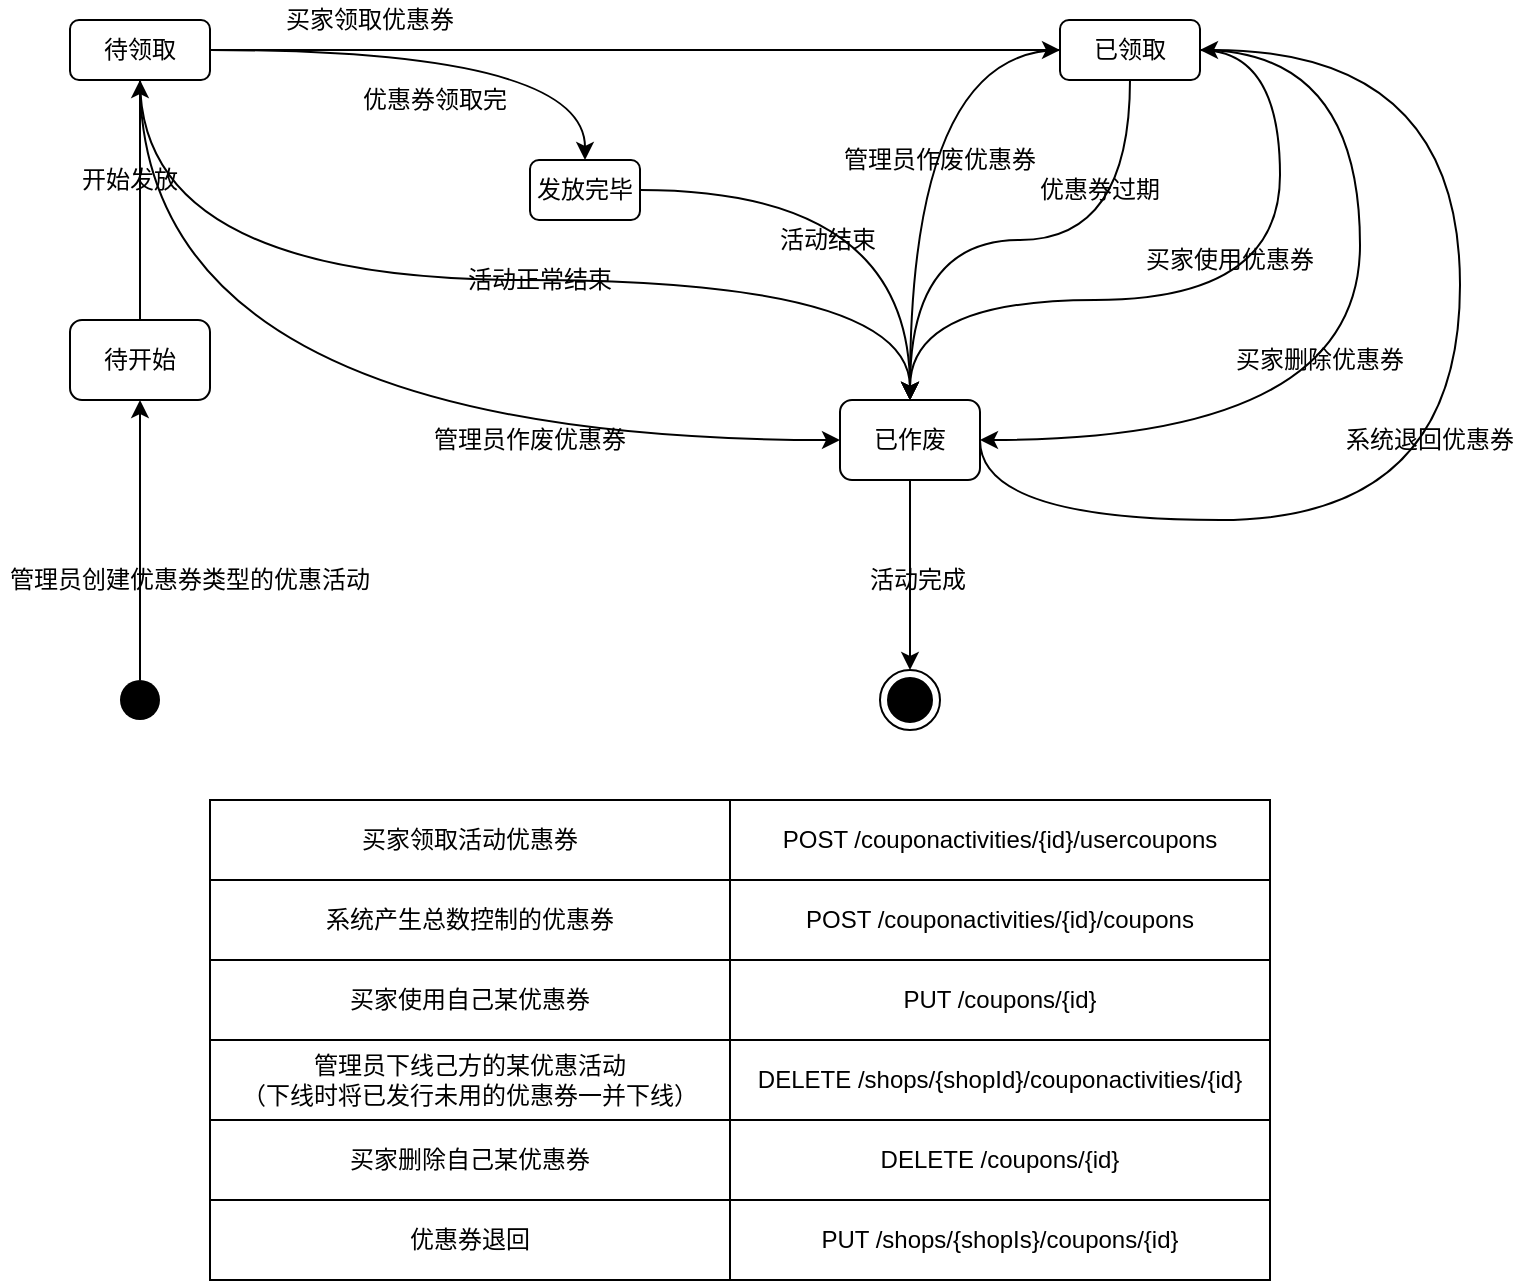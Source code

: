 <mxfile version="13.8.8" type="github">
  <diagram id="cqVpOprsvtlKxC6XqVb4" name="Page-1">
    <mxGraphModel dx="1384" dy="699" grid="1" gridSize="10" guides="1" tooltips="1" connect="1" arrows="1" fold="1" page="1" pageScale="1" pageWidth="827" pageHeight="1169" math="0" shadow="0">
      <root>
        <mxCell id="0" />
        <mxCell id="1" parent="0" />
        <mxCell id="soeZrFhk4SD7_P7--zws-29" style="edgeStyle=orthogonalEdgeStyle;curved=1;rounded=0;orthogonalLoop=1;jettySize=auto;html=1;exitX=0.5;exitY=0;exitDx=0;exitDy=0;entryX=0.5;entryY=1;entryDx=0;entryDy=0;" edge="1" parent="1" source="soeZrFhk4SD7_P7--zws-1" target="soeZrFhk4SD7_P7--zws-2">
          <mxGeometry relative="1" as="geometry" />
        </mxCell>
        <mxCell id="soeZrFhk4SD7_P7--zws-1" value="" style="ellipse;fillColor=#000000;strokeColor=none;" vertex="1" parent="1">
          <mxGeometry x="70" y="560" width="20" height="20" as="geometry" />
        </mxCell>
        <mxCell id="soeZrFhk4SD7_P7--zws-6" style="edgeStyle=orthogonalEdgeStyle;rounded=0;orthogonalLoop=1;jettySize=auto;html=1;exitX=0.5;exitY=0;exitDx=0;exitDy=0;" edge="1" parent="1" source="soeZrFhk4SD7_P7--zws-2" target="soeZrFhk4SD7_P7--zws-5">
          <mxGeometry relative="1" as="geometry" />
        </mxCell>
        <mxCell id="soeZrFhk4SD7_P7--zws-2" value="待开始" style="rounded=1;whiteSpace=wrap;html=1;" vertex="1" parent="1">
          <mxGeometry x="45" y="380" width="70" height="40" as="geometry" />
        </mxCell>
        <mxCell id="soeZrFhk4SD7_P7--zws-4" value="管理员创建优惠券类型的优惠活动" style="text;html=1;strokeColor=none;fillColor=none;align=center;verticalAlign=middle;whiteSpace=wrap;rounded=0;" vertex="1" parent="1">
          <mxGeometry x="10" y="500" width="190" height="20" as="geometry" />
        </mxCell>
        <mxCell id="soeZrFhk4SD7_P7--zws-30" style="edgeStyle=orthogonalEdgeStyle;curved=1;rounded=0;orthogonalLoop=1;jettySize=auto;html=1;exitX=1;exitY=0.5;exitDx=0;exitDy=0;" edge="1" parent="1" source="soeZrFhk4SD7_P7--zws-5" target="soeZrFhk4SD7_P7--zws-9">
          <mxGeometry relative="1" as="geometry" />
        </mxCell>
        <mxCell id="soeZrFhk4SD7_P7--zws-39" style="edgeStyle=orthogonalEdgeStyle;curved=1;rounded=0;orthogonalLoop=1;jettySize=auto;html=1;exitX=1;exitY=0.5;exitDx=0;exitDy=0;entryX=0.5;entryY=0;entryDx=0;entryDy=0;" edge="1" parent="1" source="soeZrFhk4SD7_P7--zws-5" target="soeZrFhk4SD7_P7--zws-12">
          <mxGeometry relative="1" as="geometry" />
        </mxCell>
        <mxCell id="soeZrFhk4SD7_P7--zws-44" style="edgeStyle=orthogonalEdgeStyle;curved=1;rounded=0;orthogonalLoop=1;jettySize=auto;html=1;exitX=0.5;exitY=1;exitDx=0;exitDy=0;entryX=0;entryY=0.5;entryDx=0;entryDy=0;" edge="1" parent="1" source="soeZrFhk4SD7_P7--zws-5" target="soeZrFhk4SD7_P7--zws-16">
          <mxGeometry relative="1" as="geometry" />
        </mxCell>
        <mxCell id="soeZrFhk4SD7_P7--zws-47" style="edgeStyle=orthogonalEdgeStyle;curved=1;rounded=0;orthogonalLoop=1;jettySize=auto;html=1;exitX=0.5;exitY=1;exitDx=0;exitDy=0;entryX=0.5;entryY=0;entryDx=0;entryDy=0;" edge="1" parent="1" source="soeZrFhk4SD7_P7--zws-5" target="soeZrFhk4SD7_P7--zws-16">
          <mxGeometry relative="1" as="geometry">
            <Array as="points">
              <mxPoint x="80" y="360" />
              <mxPoint x="465" y="360" />
            </Array>
          </mxGeometry>
        </mxCell>
        <mxCell id="soeZrFhk4SD7_P7--zws-5" value="待领取" style="rounded=1;whiteSpace=wrap;html=1;" vertex="1" parent="1">
          <mxGeometry x="45" y="230" width="70" height="30" as="geometry" />
        </mxCell>
        <mxCell id="soeZrFhk4SD7_P7--zws-50" style="edgeStyle=orthogonalEdgeStyle;curved=1;rounded=0;orthogonalLoop=1;jettySize=auto;html=1;exitX=0;exitY=0.5;exitDx=0;exitDy=0;entryX=0.5;entryY=0;entryDx=0;entryDy=0;" edge="1" parent="1" source="soeZrFhk4SD7_P7--zws-9" target="soeZrFhk4SD7_P7--zws-16">
          <mxGeometry relative="1" as="geometry" />
        </mxCell>
        <mxCell id="soeZrFhk4SD7_P7--zws-51" style="edgeStyle=orthogonalEdgeStyle;curved=1;rounded=0;orthogonalLoop=1;jettySize=auto;html=1;exitX=0.5;exitY=1;exitDx=0;exitDy=0;entryX=0.5;entryY=0;entryDx=0;entryDy=0;" edge="1" parent="1" source="soeZrFhk4SD7_P7--zws-9" target="soeZrFhk4SD7_P7--zws-16">
          <mxGeometry relative="1" as="geometry" />
        </mxCell>
        <mxCell id="soeZrFhk4SD7_P7--zws-53" style="edgeStyle=orthogonalEdgeStyle;curved=1;rounded=0;orthogonalLoop=1;jettySize=auto;html=1;exitX=1;exitY=0.5;exitDx=0;exitDy=0;entryX=0.5;entryY=0;entryDx=0;entryDy=0;" edge="1" parent="1" source="soeZrFhk4SD7_P7--zws-9" target="soeZrFhk4SD7_P7--zws-16">
          <mxGeometry relative="1" as="geometry">
            <Array as="points">
              <mxPoint x="650" y="245" />
              <mxPoint x="650" y="370" />
              <mxPoint x="465" y="370" />
            </Array>
          </mxGeometry>
        </mxCell>
        <mxCell id="soeZrFhk4SD7_P7--zws-57" style="edgeStyle=orthogonalEdgeStyle;curved=1;rounded=0;orthogonalLoop=1;jettySize=auto;html=1;exitX=1;exitY=0.5;exitDx=0;exitDy=0;entryX=1;entryY=0.5;entryDx=0;entryDy=0;" edge="1" parent="1" source="soeZrFhk4SD7_P7--zws-9" target="soeZrFhk4SD7_P7--zws-16">
          <mxGeometry relative="1" as="geometry">
            <Array as="points">
              <mxPoint x="690" y="245" />
              <mxPoint x="690" y="440" />
            </Array>
          </mxGeometry>
        </mxCell>
        <mxCell id="soeZrFhk4SD7_P7--zws-9" value="已领取" style="rounded=1;whiteSpace=wrap;html=1;" vertex="1" parent="1">
          <mxGeometry x="540" y="230" width="70" height="30" as="geometry" />
        </mxCell>
        <mxCell id="soeZrFhk4SD7_P7--zws-11" value="买家领取优惠券" style="text;html=1;strokeColor=none;fillColor=none;align=center;verticalAlign=middle;whiteSpace=wrap;rounded=0;" vertex="1" parent="1">
          <mxGeometry x="140" y="220" width="110" height="20" as="geometry" />
        </mxCell>
        <mxCell id="soeZrFhk4SD7_P7--zws-49" style="edgeStyle=orthogonalEdgeStyle;curved=1;rounded=0;orthogonalLoop=1;jettySize=auto;html=1;exitX=1;exitY=0.5;exitDx=0;exitDy=0;" edge="1" parent="1" source="soeZrFhk4SD7_P7--zws-12" target="soeZrFhk4SD7_P7--zws-16">
          <mxGeometry relative="1" as="geometry" />
        </mxCell>
        <mxCell id="soeZrFhk4SD7_P7--zws-12" value="发放完毕" style="rounded=1;whiteSpace=wrap;html=1;" vertex="1" parent="1">
          <mxGeometry x="275" y="300" width="55" height="30" as="geometry" />
        </mxCell>
        <mxCell id="soeZrFhk4SD7_P7--zws-15" value="优惠券领取完" style="text;html=1;strokeColor=none;fillColor=none;align=center;verticalAlign=middle;whiteSpace=wrap;rounded=0;" vertex="1" parent="1">
          <mxGeometry x="175" y="260" width="105" height="20" as="geometry" />
        </mxCell>
        <mxCell id="soeZrFhk4SD7_P7--zws-36" style="edgeStyle=orthogonalEdgeStyle;curved=1;rounded=0;orthogonalLoop=1;jettySize=auto;html=1;exitX=0.5;exitY=1;exitDx=0;exitDy=0;entryX=0.5;entryY=0;entryDx=0;entryDy=0;" edge="1" parent="1" source="soeZrFhk4SD7_P7--zws-16" target="soeZrFhk4SD7_P7--zws-17">
          <mxGeometry relative="1" as="geometry" />
        </mxCell>
        <mxCell id="soeZrFhk4SD7_P7--zws-59" style="edgeStyle=orthogonalEdgeStyle;curved=1;rounded=0;orthogonalLoop=1;jettySize=auto;html=1;exitX=1;exitY=0.5;exitDx=0;exitDy=0;entryX=1;entryY=0.5;entryDx=0;entryDy=0;" edge="1" parent="1" source="soeZrFhk4SD7_P7--zws-16" target="soeZrFhk4SD7_P7--zws-9">
          <mxGeometry relative="1" as="geometry">
            <Array as="points">
              <mxPoint x="500" y="480" />
              <mxPoint x="740" y="480" />
              <mxPoint x="740" y="245" />
            </Array>
          </mxGeometry>
        </mxCell>
        <mxCell id="soeZrFhk4SD7_P7--zws-16" value="已作废" style="rounded=1;whiteSpace=wrap;html=1;" vertex="1" parent="1">
          <mxGeometry x="430" y="420" width="70" height="40" as="geometry" />
        </mxCell>
        <mxCell id="soeZrFhk4SD7_P7--zws-17" value="" style="ellipse;html=1;shape=endState;fillColor=#000000;strokeColor=#000000;" vertex="1" parent="1">
          <mxGeometry x="450" y="555" width="30" height="30" as="geometry" />
        </mxCell>
        <mxCell id="soeZrFhk4SD7_P7--zws-19" value="活动完成" style="text;html=1;strokeColor=none;fillColor=none;align=center;verticalAlign=middle;whiteSpace=wrap;rounded=0;" vertex="1" parent="1">
          <mxGeometry x="444" y="500" width="50" height="20" as="geometry" />
        </mxCell>
        <mxCell id="soeZrFhk4SD7_P7--zws-21" value="活动结束" style="text;html=1;strokeColor=none;fillColor=none;align=center;verticalAlign=middle;whiteSpace=wrap;rounded=0;" vertex="1" parent="1">
          <mxGeometry x="394" y="330" width="60" height="20" as="geometry" />
        </mxCell>
        <mxCell id="soeZrFhk4SD7_P7--zws-23" value="系统退回优惠券" style="text;html=1;strokeColor=none;fillColor=none;align=center;verticalAlign=middle;whiteSpace=wrap;rounded=0;" vertex="1" parent="1">
          <mxGeometry x="680" y="430" width="90" height="20" as="geometry" />
        </mxCell>
        <mxCell id="soeZrFhk4SD7_P7--zws-26" value="管理员作废优惠券" style="text;html=1;strokeColor=none;fillColor=none;align=center;verticalAlign=middle;whiteSpace=wrap;rounded=0;" vertex="1" parent="1">
          <mxGeometry x="430" y="290" width="100" height="20" as="geometry" />
        </mxCell>
        <mxCell id="soeZrFhk4SD7_P7--zws-32" value="开始发放" style="text;html=1;strokeColor=none;fillColor=none;align=center;verticalAlign=middle;whiteSpace=wrap;rounded=0;" vertex="1" parent="1">
          <mxGeometry x="30" y="300" width="90" height="20" as="geometry" />
        </mxCell>
        <mxCell id="soeZrFhk4SD7_P7--zws-38" value="管理员作废优惠券" style="text;html=1;strokeColor=none;fillColor=none;align=center;verticalAlign=middle;whiteSpace=wrap;rounded=0;" vertex="1" parent="1">
          <mxGeometry x="220" y="430" width="110" height="20" as="geometry" />
        </mxCell>
        <mxCell id="soeZrFhk4SD7_P7--zws-48" value="活动正常结束" style="text;html=1;strokeColor=none;fillColor=none;align=center;verticalAlign=middle;whiteSpace=wrap;rounded=0;" vertex="1" parent="1">
          <mxGeometry x="240" y="350" width="80" height="20" as="geometry" />
        </mxCell>
        <mxCell id="soeZrFhk4SD7_P7--zws-52" value="优惠券过期" style="text;html=1;strokeColor=none;fillColor=none;align=center;verticalAlign=middle;whiteSpace=wrap;rounded=0;" vertex="1" parent="1">
          <mxGeometry x="520" y="305" width="80" height="20" as="geometry" />
        </mxCell>
        <mxCell id="soeZrFhk4SD7_P7--zws-54" value="买家使用优惠券" style="text;html=1;strokeColor=none;fillColor=none;align=center;verticalAlign=middle;whiteSpace=wrap;rounded=0;" vertex="1" parent="1">
          <mxGeometry x="570" y="340" width="110" height="20" as="geometry" />
        </mxCell>
        <mxCell id="soeZrFhk4SD7_P7--zws-58" value="买家删除优惠券" style="text;html=1;strokeColor=none;fillColor=none;align=center;verticalAlign=middle;whiteSpace=wrap;rounded=0;" vertex="1" parent="1">
          <mxGeometry x="620" y="390" width="100" height="20" as="geometry" />
        </mxCell>
        <mxCell id="soeZrFhk4SD7_P7--zws-63" value="" style="shape=table;html=1;whiteSpace=wrap;startSize=0;container=1;collapsible=0;childLayout=tableLayout;" vertex="1" parent="1">
          <mxGeometry x="115" y="620" width="530" height="240" as="geometry" />
        </mxCell>
        <mxCell id="soeZrFhk4SD7_P7--zws-64" value="" style="shape=partialRectangle;html=1;whiteSpace=wrap;collapsible=0;dropTarget=0;pointerEvents=0;fillColor=none;top=0;left=0;bottom=0;right=0;points=[[0,0.5],[1,0.5]];portConstraint=eastwest;" vertex="1" parent="soeZrFhk4SD7_P7--zws-63">
          <mxGeometry width="530" height="40" as="geometry" />
        </mxCell>
        <mxCell id="soeZrFhk4SD7_P7--zws-65" value="买家领取活动优惠券" style="shape=partialRectangle;html=1;whiteSpace=wrap;connectable=0;overflow=hidden;fillColor=none;top=0;left=0;bottom=0;right=0;" vertex="1" parent="soeZrFhk4SD7_P7--zws-64">
          <mxGeometry width="260" height="40" as="geometry" />
        </mxCell>
        <mxCell id="soeZrFhk4SD7_P7--zws-66" value="POST /couponactivities/{id}/usercoupons" style="shape=partialRectangle;html=1;whiteSpace=wrap;connectable=0;overflow=hidden;fillColor=none;top=0;left=0;bottom=0;right=0;" vertex="1" parent="soeZrFhk4SD7_P7--zws-64">
          <mxGeometry x="260" width="270" height="40" as="geometry" />
        </mxCell>
        <mxCell id="soeZrFhk4SD7_P7--zws-67" value="" style="shape=partialRectangle;html=1;whiteSpace=wrap;collapsible=0;dropTarget=0;pointerEvents=0;fillColor=none;top=0;left=0;bottom=0;right=0;points=[[0,0.5],[1,0.5]];portConstraint=eastwest;" vertex="1" parent="soeZrFhk4SD7_P7--zws-63">
          <mxGeometry y="40" width="530" height="40" as="geometry" />
        </mxCell>
        <mxCell id="soeZrFhk4SD7_P7--zws-68" value="系统产生总数控制的优惠券" style="shape=partialRectangle;html=1;whiteSpace=wrap;connectable=0;overflow=hidden;fillColor=none;top=0;left=0;bottom=0;right=0;" vertex="1" parent="soeZrFhk4SD7_P7--zws-67">
          <mxGeometry width="260" height="40" as="geometry" />
        </mxCell>
        <mxCell id="soeZrFhk4SD7_P7--zws-69" value="POST /couponactivities/{id}/coupons" style="shape=partialRectangle;html=1;whiteSpace=wrap;connectable=0;overflow=hidden;fillColor=none;top=0;left=0;bottom=0;right=0;" vertex="1" parent="soeZrFhk4SD7_P7--zws-67">
          <mxGeometry x="260" width="270" height="40" as="geometry" />
        </mxCell>
        <mxCell id="soeZrFhk4SD7_P7--zws-70" value="" style="shape=partialRectangle;html=1;whiteSpace=wrap;collapsible=0;dropTarget=0;pointerEvents=0;fillColor=none;top=0;left=0;bottom=0;right=0;points=[[0,0.5],[1,0.5]];portConstraint=eastwest;" vertex="1" parent="soeZrFhk4SD7_P7--zws-63">
          <mxGeometry y="80" width="530" height="40" as="geometry" />
        </mxCell>
        <mxCell id="soeZrFhk4SD7_P7--zws-71" value="买家使用自己某优惠券" style="shape=partialRectangle;html=1;whiteSpace=wrap;connectable=0;overflow=hidden;fillColor=none;top=0;left=0;bottom=0;right=0;" vertex="1" parent="soeZrFhk4SD7_P7--zws-70">
          <mxGeometry width="260" height="40" as="geometry" />
        </mxCell>
        <mxCell id="soeZrFhk4SD7_P7--zws-72" value="PUT /coupons/{id}" style="shape=partialRectangle;html=1;whiteSpace=wrap;connectable=0;overflow=hidden;fillColor=none;top=0;left=0;bottom=0;right=0;" vertex="1" parent="soeZrFhk4SD7_P7--zws-70">
          <mxGeometry x="260" width="270" height="40" as="geometry" />
        </mxCell>
        <mxCell id="soeZrFhk4SD7_P7--zws-73" value="" style="shape=partialRectangle;html=1;whiteSpace=wrap;collapsible=0;dropTarget=0;pointerEvents=0;fillColor=none;top=0;left=0;bottom=0;right=0;points=[[0,0.5],[1,0.5]];portConstraint=eastwest;" vertex="1" parent="soeZrFhk4SD7_P7--zws-63">
          <mxGeometry y="120" width="530" height="40" as="geometry" />
        </mxCell>
        <mxCell id="soeZrFhk4SD7_P7--zws-74" value="管理员下线己方的某优惠活动&lt;br&gt;（下线时将已发行未用的优惠券一并下线）" style="shape=partialRectangle;html=1;whiteSpace=wrap;connectable=0;overflow=hidden;fillColor=none;top=0;left=0;bottom=0;right=0;" vertex="1" parent="soeZrFhk4SD7_P7--zws-73">
          <mxGeometry width="260" height="40" as="geometry" />
        </mxCell>
        <mxCell id="soeZrFhk4SD7_P7--zws-75" value="DELETE /shops/{shopId}/couponactivities/{id}" style="shape=partialRectangle;html=1;whiteSpace=wrap;connectable=0;overflow=hidden;fillColor=none;top=0;left=0;bottom=0;right=0;" vertex="1" parent="soeZrFhk4SD7_P7--zws-73">
          <mxGeometry x="260" width="270" height="40" as="geometry" />
        </mxCell>
        <mxCell id="soeZrFhk4SD7_P7--zws-76" value="" style="shape=partialRectangle;html=1;whiteSpace=wrap;collapsible=0;dropTarget=0;pointerEvents=0;fillColor=none;top=0;left=0;bottom=0;right=0;points=[[0,0.5],[1,0.5]];portConstraint=eastwest;" vertex="1" parent="soeZrFhk4SD7_P7--zws-63">
          <mxGeometry y="160" width="530" height="40" as="geometry" />
        </mxCell>
        <mxCell id="soeZrFhk4SD7_P7--zws-77" value="买家删除自己某优惠券" style="shape=partialRectangle;html=1;whiteSpace=wrap;connectable=0;overflow=hidden;fillColor=none;top=0;left=0;bottom=0;right=0;" vertex="1" parent="soeZrFhk4SD7_P7--zws-76">
          <mxGeometry width="260" height="40" as="geometry" />
        </mxCell>
        <mxCell id="soeZrFhk4SD7_P7--zws-78" value="DELETE /coupons/{id}" style="shape=partialRectangle;html=1;whiteSpace=wrap;connectable=0;overflow=hidden;fillColor=none;top=0;left=0;bottom=0;right=0;" vertex="1" parent="soeZrFhk4SD7_P7--zws-76">
          <mxGeometry x="260" width="270" height="40" as="geometry" />
        </mxCell>
        <mxCell id="soeZrFhk4SD7_P7--zws-79" value="" style="shape=partialRectangle;html=1;whiteSpace=wrap;collapsible=0;dropTarget=0;pointerEvents=0;fillColor=none;top=0;left=0;bottom=0;right=0;points=[[0,0.5],[1,0.5]];portConstraint=eastwest;" vertex="1" parent="soeZrFhk4SD7_P7--zws-63">
          <mxGeometry y="200" width="530" height="40" as="geometry" />
        </mxCell>
        <mxCell id="soeZrFhk4SD7_P7--zws-80" value="优惠券退回" style="shape=partialRectangle;html=1;whiteSpace=wrap;connectable=0;overflow=hidden;fillColor=none;top=0;left=0;bottom=0;right=0;" vertex="1" parent="soeZrFhk4SD7_P7--zws-79">
          <mxGeometry width="260" height="40" as="geometry" />
        </mxCell>
        <mxCell id="soeZrFhk4SD7_P7--zws-81" value="PUT /shops/{shopIs}/coupons/{id}" style="shape=partialRectangle;html=1;whiteSpace=wrap;connectable=0;overflow=hidden;fillColor=none;top=0;left=0;bottom=0;right=0;" vertex="1" parent="soeZrFhk4SD7_P7--zws-79">
          <mxGeometry x="260" width="270" height="40" as="geometry" />
        </mxCell>
      </root>
    </mxGraphModel>
  </diagram>
</mxfile>

